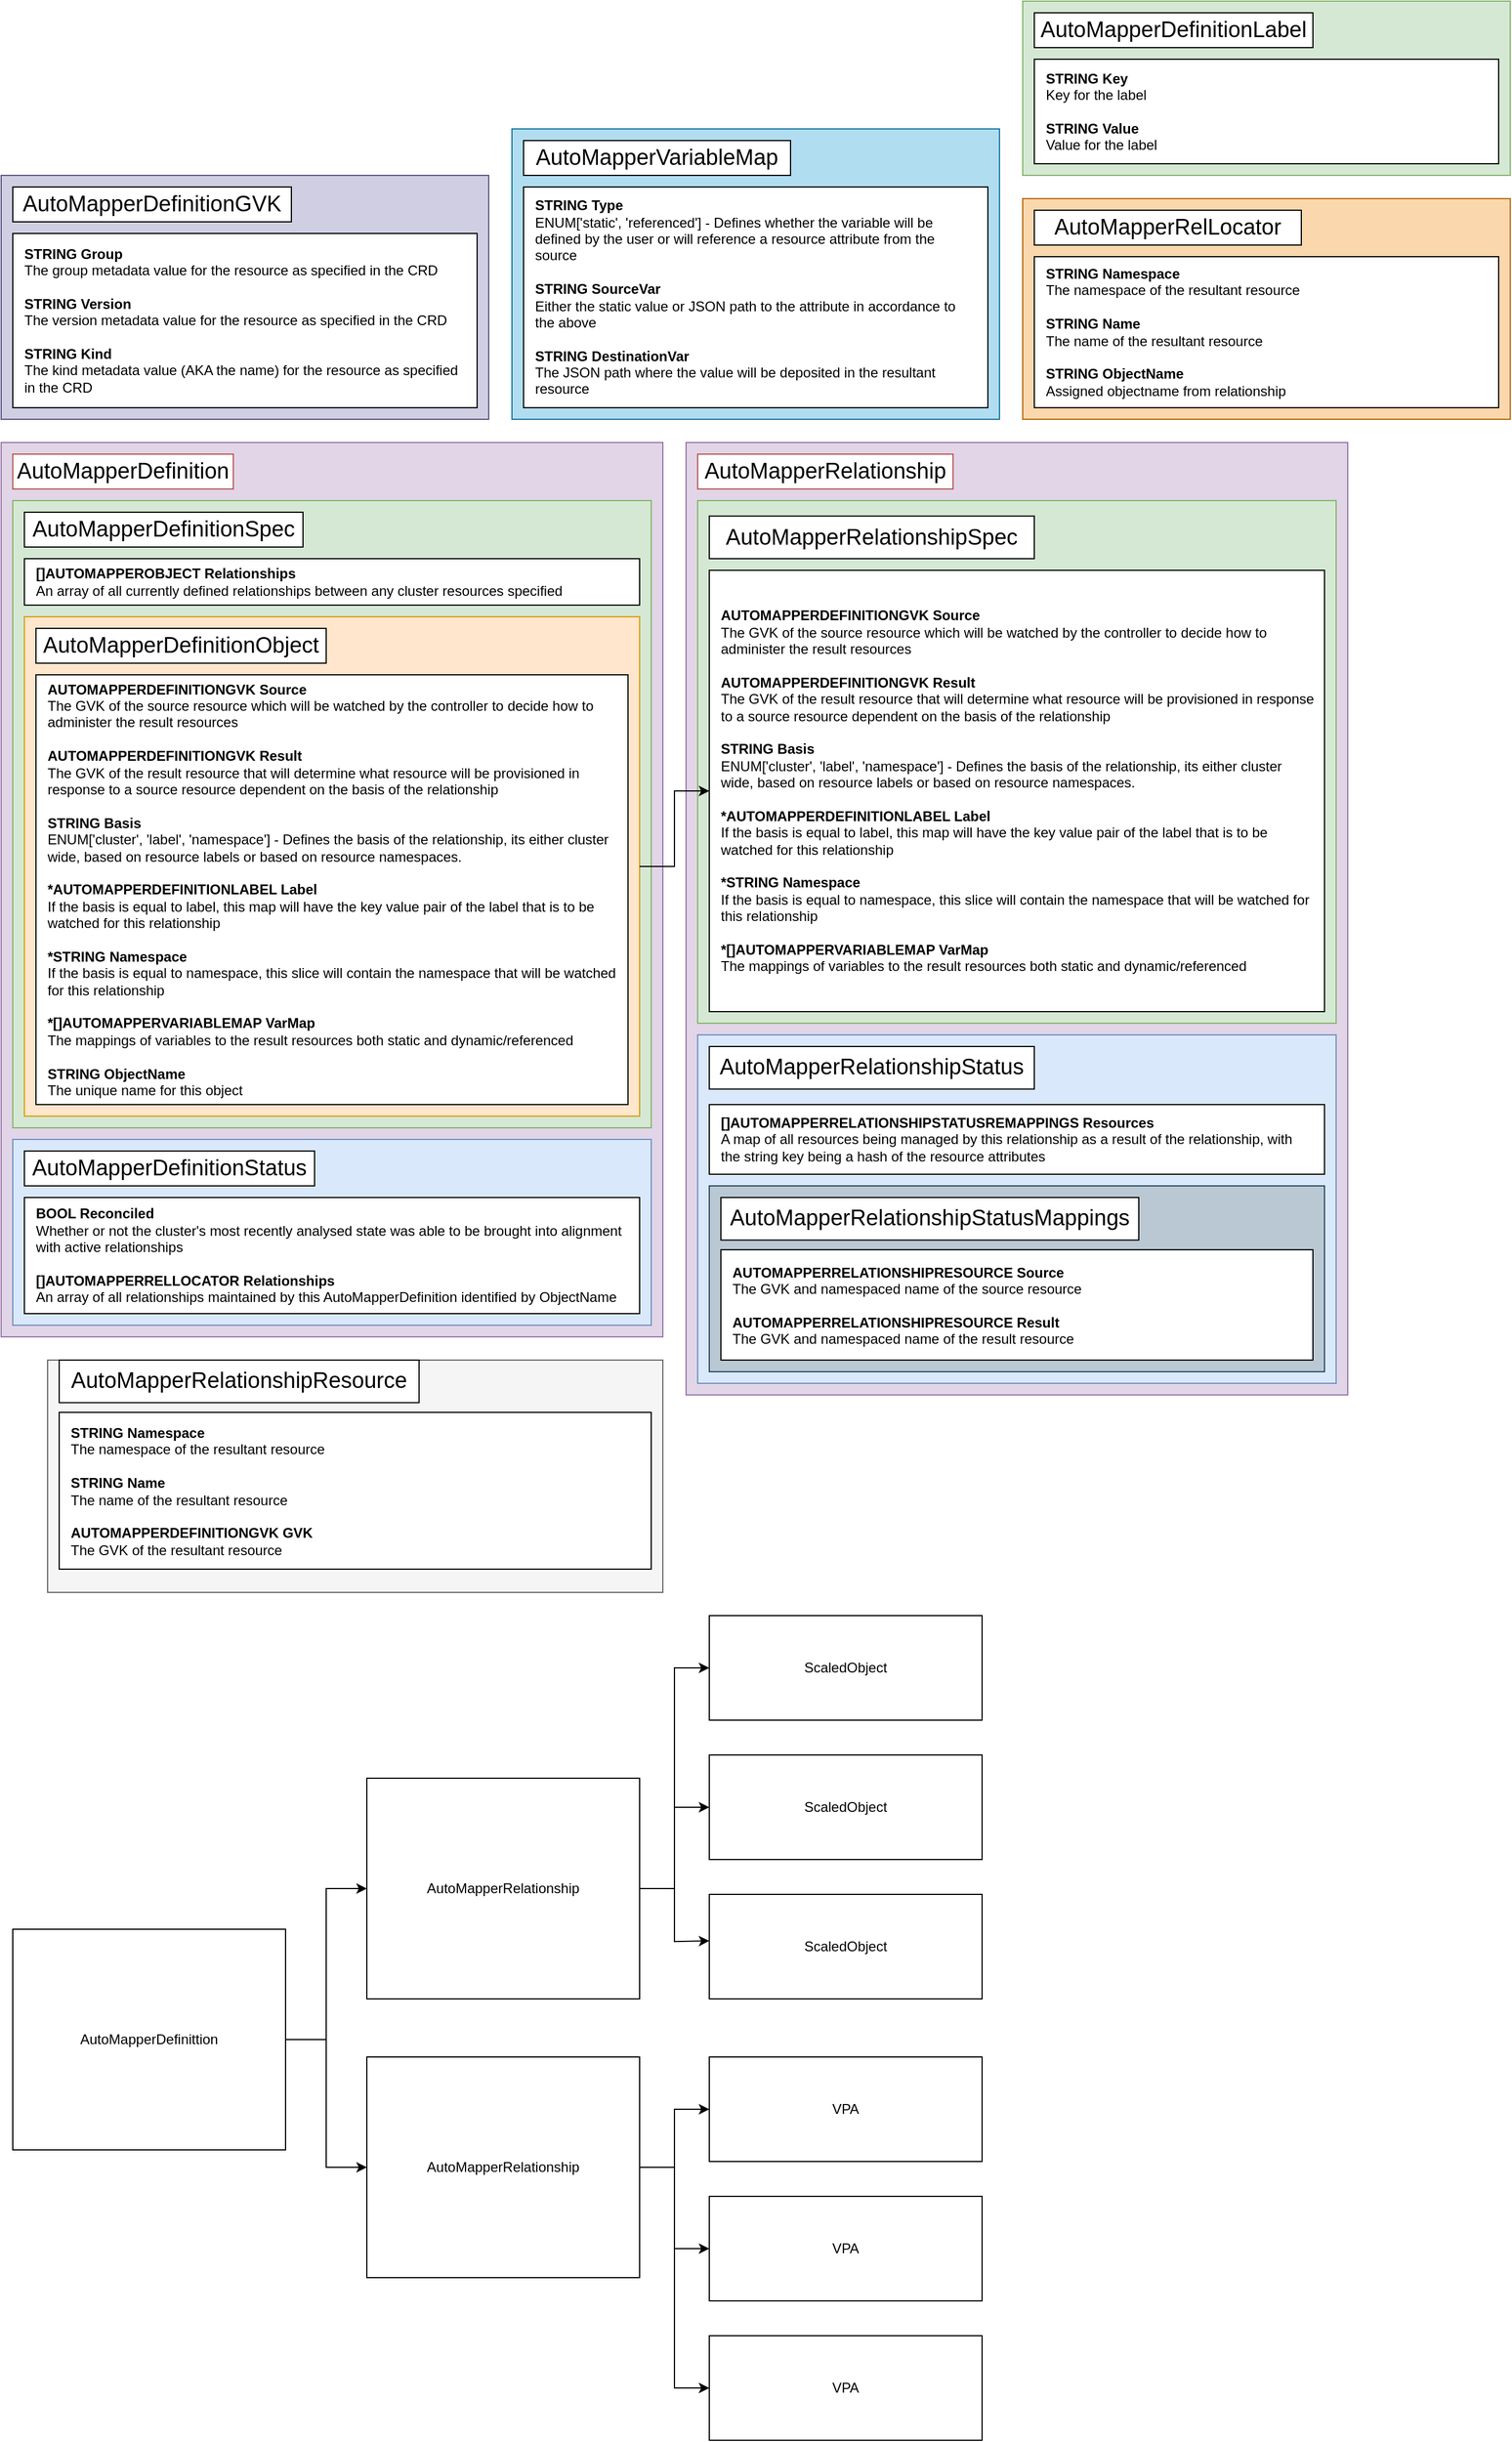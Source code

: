 <mxfile version="27.1.3">
  <diagram name="Page-1" id="Jz4XdLGCITrNXH1o6GpN">
    <mxGraphModel dx="1074" dy="2415" grid="1" gridSize="10" guides="1" tooltips="1" connect="1" arrows="1" fold="1" page="1" pageScale="1" pageWidth="850" pageHeight="1100" math="0" shadow="0">
      <root>
        <mxCell id="0" />
        <mxCell id="1" parent="0" />
        <mxCell id="gCLuCJBF7J6JRoPqPi5N-2" value="" style="rounded=0;whiteSpace=wrap;html=1;fillColor=#e1d5e7;strokeColor=#9673a6;" parent="1" vertex="1">
          <mxGeometry x="50" y="130" width="570" height="770" as="geometry" />
        </mxCell>
        <mxCell id="gCLuCJBF7J6JRoPqPi5N-3" value="AutoMapperDefinition" style="text;html=1;align=center;verticalAlign=middle;whiteSpace=wrap;rounded=0;fontSize=19;fillColor=default;strokeColor=#b85450;" parent="1" vertex="1">
          <mxGeometry x="60" y="140" width="190" height="30" as="geometry" />
        </mxCell>
        <mxCell id="gCLuCJBF7J6JRoPqPi5N-4" value="" style="rounded=0;whiteSpace=wrap;html=1;fillColor=#d5e8d4;strokeColor=#82b366;" parent="1" vertex="1">
          <mxGeometry x="60" y="180" width="550" height="540" as="geometry" />
        </mxCell>
        <mxCell id="gCLuCJBF7J6JRoPqPi5N-5" value="AutoMapperDefinitionSpec" style="text;html=1;align=center;verticalAlign=middle;whiteSpace=wrap;rounded=0;fontSize=19;fillColor=default;gradientColor=none;strokeColor=default;" parent="1" vertex="1">
          <mxGeometry x="70" y="190" width="240" height="30" as="geometry" />
        </mxCell>
        <mxCell id="gCLuCJBF7J6JRoPqPi5N-11" value="" style="group" parent="1" vertex="1" connectable="0">
          <mxGeometry x="60" y="730" width="550" height="160" as="geometry" />
        </mxCell>
        <mxCell id="gCLuCJBF7J6JRoPqPi5N-6" value="" style="rounded=0;whiteSpace=wrap;html=1;fillColor=#dae8fc;strokeColor=#6c8ebf;movable=1;resizable=1;rotatable=1;deletable=1;editable=1;locked=0;connectable=1;" parent="gCLuCJBF7J6JRoPqPi5N-11" vertex="1">
          <mxGeometry width="550" height="160" as="geometry" />
        </mxCell>
        <mxCell id="gCLuCJBF7J6JRoPqPi5N-8" value="&lt;div&gt;&lt;b&gt;BOOL Reconciled&lt;/b&gt;&lt;/div&gt;&lt;div&gt;Whether or not the cluster&#39;s most recently analysed state was able to be brought into alignment with active relationships&lt;/div&gt;&lt;div&gt;&lt;br&gt;&lt;/div&gt;&lt;div&gt;&lt;b&gt;[]AUTOMAPPERRELLOCATOR Relationships&lt;/b&gt;&lt;/div&gt;&lt;div&gt;An array of all relationships maintained by this AutoMapperDefinition identified by ObjectName&lt;/div&gt;" style="rounded=0;whiteSpace=wrap;html=1;align=left;spacing=10;movable=1;resizable=1;rotatable=1;deletable=1;editable=1;locked=0;connectable=1;" parent="gCLuCJBF7J6JRoPqPi5N-11" vertex="1">
          <mxGeometry x="10" y="50" width="530" height="100" as="geometry" />
        </mxCell>
        <mxCell id="gCLuCJBF7J6JRoPqPi5N-7" value="&lt;div&gt;AutoMapperDefinitionStatus&lt;/div&gt;" style="text;html=1;align=center;verticalAlign=middle;whiteSpace=wrap;rounded=0;fontSize=19;fillColor=default;strokeColor=default;movable=1;resizable=1;rotatable=1;deletable=1;editable=1;locked=0;connectable=1;" parent="gCLuCJBF7J6JRoPqPi5N-11" vertex="1">
          <mxGeometry x="10" y="10" width="250" height="30" as="geometry" />
        </mxCell>
        <mxCell id="gCLuCJBF7J6JRoPqPi5N-12" value="" style="group" parent="1" vertex="1" connectable="0">
          <mxGeometry x="70" y="280" width="540" height="510" as="geometry" />
        </mxCell>
        <mxCell id="gCLuCJBF7J6JRoPqPi5N-9" value="" style="rounded=0;whiteSpace=wrap;html=1;fillColor=#ffe6cc;strokeColor=#d79b00;movable=1;resizable=1;rotatable=1;deletable=1;editable=1;locked=0;connectable=1;" parent="gCLuCJBF7J6JRoPqPi5N-12" vertex="1">
          <mxGeometry width="530" height="430" as="geometry" />
        </mxCell>
        <mxCell id="gCLuCJBF7J6JRoPqPi5N-16" value="AutoMapperDefinitionObject" style="text;html=1;align=center;verticalAlign=middle;whiteSpace=wrap;rounded=0;fontSize=19;fillColor=default;gradientColor=none;strokeColor=default;movable=1;resizable=1;rotatable=1;deletable=1;editable=1;locked=0;connectable=1;" parent="gCLuCJBF7J6JRoPqPi5N-12" vertex="1">
          <mxGeometry x="10" y="10" width="250" height="30" as="geometry" />
        </mxCell>
        <mxCell id="gCLuCJBF7J6JRoPqPi5N-20" value="&lt;div&gt;&lt;b&gt;AUTOMAPPERDEFINITIONGVK Source&lt;/b&gt;&lt;/div&gt;&lt;div&gt;The GVK of the source resource which will be watched by the controller to decide how to administer the result resources&lt;/div&gt;&lt;div&gt;&lt;br&gt;&lt;/div&gt;&lt;div&gt;&lt;b&gt;AUTOMAPPERDEFINITIONGVK Result&lt;/b&gt;&lt;/div&gt;&lt;div&gt;The GVK of the result resource that will determine what resource will be provisioned in response to a source resource dependent on the basis of the relationship&lt;/div&gt;&lt;div&gt;&lt;br&gt;&lt;/div&gt;&lt;div&gt;&lt;b&gt;STRING Basis&lt;/b&gt;&lt;/div&gt;&lt;div&gt;ENUM[&#39;cluster&#39;, &#39;label&#39;, &#39;namespace&#39;] - Defines the basis of the relationship, its either cluster wide, based on resource labels or based on resource namespaces.&lt;/div&gt;&lt;div&gt;&lt;br&gt;&lt;/div&gt;&lt;div&gt;&lt;b&gt;*AUTOMAPPERDEFINITIONLABEL Label&lt;/b&gt;&lt;/div&gt;&lt;div&gt;If the basis is equal to label, this map will have the key value pair of the label that is to be watched for this relationship&lt;/div&gt;&lt;div&gt;&lt;br&gt;&lt;/div&gt;&lt;div&gt;&lt;b&gt;*STRING Namespace&lt;/b&gt;&lt;/div&gt;&lt;div&gt;If the basis is equal to namespace, this slice will contain the namespace that will be watched for this relationship&lt;/div&gt;&lt;div&gt;&lt;br&gt;&lt;/div&gt;&lt;div&gt;&lt;b&gt;*[]AUTOMAPPERVARIABLEMAP VarMap&lt;/b&gt;&lt;/div&gt;&lt;div&gt;The mappings of variables to the result resources both static and dynamic/referenced&lt;/div&gt;&lt;div&gt;&lt;br&gt;&lt;/div&gt;&lt;div&gt;&lt;b&gt;STRING ObjectName&lt;/b&gt;&lt;/div&gt;&lt;div&gt;The unique name for this object&lt;/div&gt;" style="rounded=0;whiteSpace=wrap;html=1;align=left;spacing=10;movable=1;resizable=1;rotatable=1;deletable=1;editable=1;locked=0;connectable=1;" parent="gCLuCJBF7J6JRoPqPi5N-12" vertex="1">
          <mxGeometry x="10" y="50" width="510" height="370" as="geometry" />
        </mxCell>
        <mxCell id="gCLuCJBF7J6JRoPqPi5N-13" value="&lt;div&gt;&lt;b&gt;[]AUTOMAPPEROBJECT Relationships&lt;/b&gt;&lt;/div&gt;An array of all currently defined relationships between any cluster resources specified" style="rounded=0;whiteSpace=wrap;html=1;align=left;spacing=10;movable=1;resizable=1;rotatable=1;deletable=1;editable=1;locked=0;connectable=1;" parent="1" vertex="1">
          <mxGeometry x="70" y="230" width="530" height="40" as="geometry" />
        </mxCell>
        <mxCell id="gCLuCJBF7J6JRoPqPi5N-19" value="" style="group" parent="1" vertex="1" connectable="0">
          <mxGeometry x="50" y="-100" width="420" height="210" as="geometry" />
        </mxCell>
        <mxCell id="gCLuCJBF7J6JRoPqPi5N-15" value="" style="rounded=0;whiteSpace=wrap;html=1;fillColor=#d0cee2;strokeColor=#56517e;" parent="gCLuCJBF7J6JRoPqPi5N-19" vertex="1">
          <mxGeometry width="420" height="210" as="geometry" />
        </mxCell>
        <mxCell id="gCLuCJBF7J6JRoPqPi5N-17" value="AutoMapperDefinitionGVK" style="text;html=1;align=center;verticalAlign=middle;whiteSpace=wrap;rounded=0;fontSize=19;fillColor=default;gradientColor=none;strokeColor=default;movable=1;resizable=1;rotatable=1;deletable=1;editable=1;locked=0;connectable=1;" parent="gCLuCJBF7J6JRoPqPi5N-19" vertex="1">
          <mxGeometry x="10" y="10" width="240" height="30" as="geometry" />
        </mxCell>
        <mxCell id="gCLuCJBF7J6JRoPqPi5N-18" value="&lt;div&gt;&lt;b&gt;STRING Group&lt;/b&gt;&lt;/div&gt;&lt;div&gt;The group metadata value for the resource as specified in the CRD&lt;/div&gt;&lt;div&gt;&lt;br&gt;&lt;/div&gt;&lt;div&gt;&lt;b&gt;STRING Version&lt;/b&gt;&lt;/div&gt;&lt;div&gt;The version metadata value for the resource as specified in the CRD&lt;/div&gt;&lt;div&gt;&lt;br&gt;&lt;/div&gt;&lt;div&gt;&lt;b&gt;STRING Kind&lt;/b&gt;&lt;/div&gt;&lt;div&gt;The kind metadata value (AKA the name) for the resource as specified in the CRD&lt;/div&gt;" style="rounded=0;whiteSpace=wrap;html=1;align=left;spacing=10;movable=1;resizable=1;rotatable=1;deletable=1;editable=1;locked=0;connectable=1;" parent="gCLuCJBF7J6JRoPqPi5N-19" vertex="1">
          <mxGeometry x="10" y="50" width="400" height="150" as="geometry" />
        </mxCell>
        <mxCell id="gCLuCJBF7J6JRoPqPi5N-25" value="" style="group" parent="1" vertex="1" connectable="0">
          <mxGeometry x="490" y="-140" width="420" height="250" as="geometry" />
        </mxCell>
        <mxCell id="gCLuCJBF7J6JRoPqPi5N-22" value="" style="rounded=0;whiteSpace=wrap;html=1;fillColor=#b1ddf0;strokeColor=#10739e;" parent="gCLuCJBF7J6JRoPqPi5N-25" vertex="1">
          <mxGeometry width="420" height="250" as="geometry" />
        </mxCell>
        <mxCell id="gCLuCJBF7J6JRoPqPi5N-23" value="AutoMapperVariableMap" style="text;html=1;align=center;verticalAlign=middle;whiteSpace=wrap;rounded=0;fontSize=19;fillColor=default;gradientColor=none;strokeColor=default;movable=1;resizable=1;rotatable=1;deletable=1;editable=1;locked=0;connectable=1;" parent="gCLuCJBF7J6JRoPqPi5N-25" vertex="1">
          <mxGeometry x="10" y="10" width="230" height="30" as="geometry" />
        </mxCell>
        <mxCell id="gCLuCJBF7J6JRoPqPi5N-24" value="&lt;div&gt;&lt;b&gt;STRING Type&lt;/b&gt;&lt;/div&gt;&lt;div&gt;ENUM[&#39;static&#39;, &#39;referenced&#39;] - Defines whether the variable will be defined by the user or will reference a resource attribute from the source&lt;/div&gt;&lt;div&gt;&lt;br&gt;&lt;/div&gt;&lt;div&gt;&lt;b&gt;STRING SourceVar&lt;/b&gt;&lt;/div&gt;&lt;div&gt;Either the static value or JSON path to the attribute in accordance to the above&lt;/div&gt;&lt;div&gt;&lt;br&gt;&lt;/div&gt;&lt;div&gt;&lt;b&gt;STRING DestinationVar&lt;/b&gt;&lt;/div&gt;&lt;div&gt;The JSON path where the value will be deposited in the resultant resource&lt;/div&gt;" style="rounded=0;whiteSpace=wrap;html=1;align=left;spacing=10;movable=1;resizable=1;rotatable=1;deletable=1;editable=1;locked=0;connectable=1;" parent="gCLuCJBF7J6JRoPqPi5N-25" vertex="1">
          <mxGeometry x="10" y="50" width="400" height="190" as="geometry" />
        </mxCell>
        <mxCell id="gCLuCJBF7J6JRoPqPi5N-26" value="" style="rounded=0;whiteSpace=wrap;html=1;fillColor=#e1d5e7;strokeColor=#9673a6;" parent="1" vertex="1">
          <mxGeometry x="640" y="130" width="570" height="820" as="geometry" />
        </mxCell>
        <mxCell id="gCLuCJBF7J6JRoPqPi5N-28" value="AutoMapperRelationship" style="text;html=1;align=center;verticalAlign=middle;whiteSpace=wrap;rounded=0;fontSize=19;fillColor=default;strokeColor=#b85450;" parent="1" vertex="1">
          <mxGeometry x="650" y="140" width="220" height="30" as="geometry" />
        </mxCell>
        <mxCell id="gCLuCJBF7J6JRoPqPi5N-31" value="" style="rounded=0;whiteSpace=wrap;html=1;fillColor=#d5e8d4;strokeColor=#82b366;" parent="1" vertex="1">
          <mxGeometry x="650" y="180" width="550" height="450" as="geometry" />
        </mxCell>
        <mxCell id="gCLuCJBF7J6JRoPqPi5N-39" value="&lt;div&gt;&lt;b&gt;AUTOMAPPERDEFINITIONGVK Source&lt;/b&gt;&lt;/div&gt;&lt;div&gt;The GVK of the source resource which will be watched by the controller to decide how to administer the result resources&lt;/div&gt;&lt;div&gt;&lt;br&gt;&lt;/div&gt;&lt;div&gt;&lt;b&gt;AUTOMAPPERDEFINITIONGVK Result&lt;/b&gt;&lt;/div&gt;&lt;div&gt;The GVK of the result resource that will determine what resource will be provisioned in response to a source resource dependent on the basis of the relationship&lt;/div&gt;&lt;div&gt;&lt;br&gt;&lt;/div&gt;&lt;div&gt;&lt;b&gt;STRING Basis&lt;/b&gt;&lt;/div&gt;&lt;div&gt;ENUM[&#39;cluster&#39;, &#39;label&#39;, &#39;namespace&#39;] - Defines the basis of the relationship, its either cluster wide, based on resource labels or based on resource namespaces.&lt;/div&gt;&lt;div&gt;&lt;br&gt;&lt;/div&gt;&lt;div&gt;&lt;b&gt;*AUTOMAPPERDEFINITIONLABEL Label&lt;/b&gt;&lt;/div&gt;&lt;div&gt;If the basis is equal to label, this map will have the key value pair of the label that is to be watched for this relationship&lt;/div&gt;&lt;div&gt;&lt;br&gt;&lt;/div&gt;&lt;div&gt;&lt;b&gt;*STRING Namespace&lt;/b&gt;&lt;/div&gt;&lt;div&gt;If the basis is equal to namespace, this slice will contain the namespace that will be watched for this relationship&lt;/div&gt;&lt;div&gt;&lt;br&gt;&lt;/div&gt;&lt;div&gt;&lt;b&gt;*[]AUTOMAPPERVARIABLEMAP VarMap&lt;/b&gt;&lt;/div&gt;&lt;div&gt;The mappings of variables to the result resources both static and dynamic/referenced&lt;/div&gt;" style="rounded=0;whiteSpace=wrap;html=1;align=left;spacing=10;movable=1;resizable=1;rotatable=1;deletable=1;editable=1;locked=0;connectable=1;" parent="1" vertex="1">
          <mxGeometry x="660" y="240" width="530" height="380" as="geometry" />
        </mxCell>
        <mxCell id="gCLuCJBF7J6JRoPqPi5N-42" value="&lt;div&gt;AutoMapperRelationshipSpec&lt;/div&gt;" style="text;html=1;align=center;verticalAlign=middle;whiteSpace=wrap;rounded=0;fontSize=19;fillColor=default;strokeColor=default;movable=1;resizable=1;rotatable=1;deletable=1;editable=1;locked=0;connectable=1;" parent="1" vertex="1">
          <mxGeometry x="660" y="193.33" width="280" height="36.67" as="geometry" />
        </mxCell>
        <mxCell id="gCLuCJBF7J6JRoPqPi5N-43" style="edgeStyle=orthogonalEdgeStyle;rounded=0;orthogonalLoop=1;jettySize=auto;html=1;" parent="1" source="gCLuCJBF7J6JRoPqPi5N-9" target="gCLuCJBF7J6JRoPqPi5N-39" edge="1">
          <mxGeometry relative="1" as="geometry" />
        </mxCell>
        <mxCell id="gCLuCJBF7J6JRoPqPi5N-44" value="" style="group" parent="1" vertex="1" connectable="0">
          <mxGeometry x="930" y="-120" width="420" height="250" as="geometry" />
        </mxCell>
        <mxCell id="gCLuCJBF7J6JRoPqPi5N-45" value="" style="rounded=0;whiteSpace=wrap;html=1;fillColor=#fad7ac;strokeColor=#b46504;" parent="gCLuCJBF7J6JRoPqPi5N-44" vertex="1">
          <mxGeometry y="40" width="420" height="190" as="geometry" />
        </mxCell>
        <mxCell id="gCLuCJBF7J6JRoPqPi5N-46" value="AutoMapperRelLocator" style="text;html=1;align=center;verticalAlign=middle;whiteSpace=wrap;rounded=0;fontSize=19;fillColor=default;gradientColor=none;strokeColor=default;movable=1;resizable=1;rotatable=1;deletable=1;editable=1;locked=0;connectable=1;" parent="gCLuCJBF7J6JRoPqPi5N-44" vertex="1">
          <mxGeometry x="10" y="50" width="230" height="30" as="geometry" />
        </mxCell>
        <mxCell id="gCLuCJBF7J6JRoPqPi5N-47" value="&lt;div&gt;&lt;b&gt;STRING Namespace&lt;/b&gt;&lt;/div&gt;&lt;div&gt;The namespace of the resultant resource&amp;nbsp;&lt;/div&gt;&lt;div&gt;&lt;br&gt;&lt;/div&gt;&lt;div&gt;&lt;b&gt;STRING Name&lt;/b&gt;&lt;/div&gt;&lt;div&gt;The name of the resultant resource&lt;/div&gt;&lt;div&gt;&lt;br&gt;&lt;/div&gt;&lt;div&gt;&lt;b&gt;STRING ObjectName&lt;/b&gt;&lt;/div&gt;&lt;div&gt;Assigned objectname from relationship&lt;/div&gt;" style="rounded=0;whiteSpace=wrap;html=1;align=left;spacing=10;movable=1;resizable=1;rotatable=1;deletable=1;editable=1;locked=0;connectable=1;" parent="gCLuCJBF7J6JRoPqPi5N-44" vertex="1">
          <mxGeometry x="10" y="90" width="400" height="130" as="geometry" />
        </mxCell>
        <mxCell id="gCLuCJBF7J6JRoPqPi5N-54" style="edgeStyle=orthogonalEdgeStyle;rounded=0;orthogonalLoop=1;jettySize=auto;html=1;entryX=0;entryY=0.5;entryDx=0;entryDy=0;" parent="1" source="gCLuCJBF7J6JRoPqPi5N-51" target="gCLuCJBF7J6JRoPqPi5N-52" edge="1">
          <mxGeometry relative="1" as="geometry" />
        </mxCell>
        <mxCell id="gCLuCJBF7J6JRoPqPi5N-55" style="edgeStyle=orthogonalEdgeStyle;rounded=0;orthogonalLoop=1;jettySize=auto;html=1;" parent="1" source="gCLuCJBF7J6JRoPqPi5N-51" target="gCLuCJBF7J6JRoPqPi5N-53" edge="1">
          <mxGeometry relative="1" as="geometry" />
        </mxCell>
        <mxCell id="gCLuCJBF7J6JRoPqPi5N-51" value="AutoMapperDefinittion" style="rounded=0;whiteSpace=wrap;html=1;" parent="1" vertex="1">
          <mxGeometry x="60" y="1410" width="235" height="190" as="geometry" />
        </mxCell>
        <mxCell id="gCLuCJBF7J6JRoPqPi5N-60" style="edgeStyle=orthogonalEdgeStyle;rounded=0;orthogonalLoop=1;jettySize=auto;html=1;" parent="1" source="gCLuCJBF7J6JRoPqPi5N-52" edge="1">
          <mxGeometry relative="1" as="geometry">
            <mxPoint x="660" y="1420.059" as="targetPoint" />
          </mxGeometry>
        </mxCell>
        <mxCell id="gCLuCJBF7J6JRoPqPi5N-61" style="edgeStyle=orthogonalEdgeStyle;rounded=0;orthogonalLoop=1;jettySize=auto;html=1;entryX=0;entryY=0.5;entryDx=0;entryDy=0;" parent="1" source="gCLuCJBF7J6JRoPqPi5N-52" target="gCLuCJBF7J6JRoPqPi5N-56" edge="1">
          <mxGeometry relative="1" as="geometry" />
        </mxCell>
        <mxCell id="gCLuCJBF7J6JRoPqPi5N-62" style="edgeStyle=orthogonalEdgeStyle;rounded=0;orthogonalLoop=1;jettySize=auto;html=1;entryX=0;entryY=0.5;entryDx=0;entryDy=0;" parent="1" source="gCLuCJBF7J6JRoPqPi5N-52" target="gCLuCJBF7J6JRoPqPi5N-59" edge="1">
          <mxGeometry relative="1" as="geometry" />
        </mxCell>
        <mxCell id="gCLuCJBF7J6JRoPqPi5N-52" value="AutoMapperRelationship" style="rounded=0;whiteSpace=wrap;html=1;" parent="1" vertex="1">
          <mxGeometry x="365" y="1280" width="235" height="190" as="geometry" />
        </mxCell>
        <mxCell id="gCLuCJBF7J6JRoPqPi5N-65" style="edgeStyle=orthogonalEdgeStyle;rounded=0;orthogonalLoop=1;jettySize=auto;html=1;entryX=0;entryY=0.5;entryDx=0;entryDy=0;" parent="1" source="gCLuCJBF7J6JRoPqPi5N-53" target="gCLuCJBF7J6JRoPqPi5N-64" edge="1">
          <mxGeometry relative="1" as="geometry" />
        </mxCell>
        <mxCell id="gCLuCJBF7J6JRoPqPi5N-69" style="edgeStyle=orthogonalEdgeStyle;rounded=0;orthogonalLoop=1;jettySize=auto;html=1;entryX=0;entryY=0.5;entryDx=0;entryDy=0;" parent="1" source="gCLuCJBF7J6JRoPqPi5N-53" target="gCLuCJBF7J6JRoPqPi5N-67" edge="1">
          <mxGeometry relative="1" as="geometry" />
        </mxCell>
        <mxCell id="gCLuCJBF7J6JRoPqPi5N-70" style="edgeStyle=orthogonalEdgeStyle;rounded=0;orthogonalLoop=1;jettySize=auto;html=1;entryX=0;entryY=0.5;entryDx=0;entryDy=0;" parent="1" source="gCLuCJBF7J6JRoPqPi5N-53" target="gCLuCJBF7J6JRoPqPi5N-66" edge="1">
          <mxGeometry relative="1" as="geometry" />
        </mxCell>
        <mxCell id="gCLuCJBF7J6JRoPqPi5N-53" value="AutoMapperRelationship" style="rounded=0;whiteSpace=wrap;html=1;" parent="1" vertex="1">
          <mxGeometry x="365" y="1520" width="235" height="190" as="geometry" />
        </mxCell>
        <mxCell id="gCLuCJBF7J6JRoPqPi5N-56" value="ScaledObject" style="rounded=0;whiteSpace=wrap;html=1;" parent="1" vertex="1">
          <mxGeometry x="660" y="1260" width="235" height="90" as="geometry" />
        </mxCell>
        <mxCell id="gCLuCJBF7J6JRoPqPi5N-59" value="ScaledObject" style="rounded=0;whiteSpace=wrap;html=1;" parent="1" vertex="1">
          <mxGeometry x="660" y="1140" width="235" height="90" as="geometry" />
        </mxCell>
        <mxCell id="gCLuCJBF7J6JRoPqPi5N-63" value="ScaledObject" style="rounded=0;whiteSpace=wrap;html=1;" parent="1" vertex="1">
          <mxGeometry x="660" y="1380" width="235" height="90" as="geometry" />
        </mxCell>
        <mxCell id="gCLuCJBF7J6JRoPqPi5N-64" value="VPA" style="rounded=0;whiteSpace=wrap;html=1;" parent="1" vertex="1">
          <mxGeometry x="660" y="1520" width="235" height="90" as="geometry" />
        </mxCell>
        <mxCell id="gCLuCJBF7J6JRoPqPi5N-66" value="VPA" style="rounded=0;whiteSpace=wrap;html=1;" parent="1" vertex="1">
          <mxGeometry x="660" y="1760" width="235" height="90" as="geometry" />
        </mxCell>
        <mxCell id="gCLuCJBF7J6JRoPqPi5N-67" value="VPA" style="rounded=0;whiteSpace=wrap;html=1;" parent="1" vertex="1">
          <mxGeometry x="660" y="1640" width="235" height="90" as="geometry" />
        </mxCell>
        <mxCell id="acV9nJXrhjiphXpV1__c-1" value="" style="rounded=0;whiteSpace=wrap;html=1;fillColor=#f5f5f5;fontColor=#333333;strokeColor=#666666;" vertex="1" parent="1">
          <mxGeometry x="90" y="920" width="530" height="200" as="geometry" />
        </mxCell>
        <mxCell id="acV9nJXrhjiphXpV1__c-2" value="AutoMapperRelationshipResource" style="text;html=1;align=center;verticalAlign=middle;whiteSpace=wrap;rounded=0;fontSize=19;fillColor=default;strokeColor=default;movable=1;resizable=1;rotatable=1;deletable=1;editable=1;locked=0;connectable=1;" vertex="1" parent="1">
          <mxGeometry x="100" y="920" width="310" height="36.67" as="geometry" />
        </mxCell>
        <mxCell id="acV9nJXrhjiphXpV1__c-3" value="&lt;div&gt;&lt;b&gt;STRING Namespace&lt;/b&gt;&lt;/div&gt;&lt;div&gt;The namespace of the resultant resource&amp;nbsp;&lt;/div&gt;&lt;div&gt;&lt;br&gt;&lt;/div&gt;&lt;div&gt;&lt;b&gt;STRING Name&lt;/b&gt;&lt;/div&gt;&lt;div&gt;The name of the resultant resource&lt;/div&gt;&lt;div&gt;&lt;br&gt;&lt;/div&gt;&lt;div&gt;&lt;b&gt;AUTOMAPPERDEFINITIONGVK GVK&lt;/b&gt;&lt;/div&gt;&lt;div&gt;The GVK of the resultant resource&lt;/div&gt;" style="rounded=0;whiteSpace=wrap;html=1;align=left;spacing=10;movable=1;resizable=1;rotatable=1;deletable=1;editable=1;locked=0;connectable=1;" vertex="1" parent="1">
          <mxGeometry x="100" y="965" width="510" height="135" as="geometry" />
        </mxCell>
        <mxCell id="gCLuCJBF7J6JRoPqPi5N-33" value="" style="rounded=0;whiteSpace=wrap;html=1;fillColor=#dae8fc;strokeColor=#6c8ebf;movable=1;resizable=1;rotatable=1;deletable=1;editable=1;locked=0;connectable=1;" parent="1" vertex="1">
          <mxGeometry x="650" y="640" width="550" height="300" as="geometry" />
        </mxCell>
        <mxCell id="gCLuCJBF7J6JRoPqPi5N-40" value="" style="group" parent="1" vertex="1" connectable="0">
          <mxGeometry x="660" y="650" width="530" height="320" as="geometry" />
        </mxCell>
        <mxCell id="gCLuCJBF7J6JRoPqPi5N-34" value="&lt;div&gt;&lt;b&gt;[]AUTOMAPPERRELATIONSHIPSTATUSREMAPPINGS Resources&lt;/b&gt;&lt;/div&gt;&lt;div&gt;A map of all resources being managed by this relationship as a result of the relationship, with the string key being a hash of the resource attributes&lt;/div&gt;" style="rounded=0;whiteSpace=wrap;html=1;align=left;spacing=10;movable=1;resizable=1;rotatable=1;deletable=1;editable=1;locked=0;connectable=1;" parent="gCLuCJBF7J6JRoPqPi5N-40" vertex="1">
          <mxGeometry y="50" width="530" height="60" as="geometry" />
        </mxCell>
        <mxCell id="gCLuCJBF7J6JRoPqPi5N-35" value="&lt;div&gt;AutoMapperRelationshipStatus&lt;/div&gt;" style="text;html=1;align=center;verticalAlign=middle;whiteSpace=wrap;rounded=0;fontSize=19;fillColor=default;strokeColor=default;movable=1;resizable=1;rotatable=1;deletable=1;editable=1;locked=0;connectable=1;" parent="gCLuCJBF7J6JRoPqPi5N-40" vertex="1">
          <mxGeometry width="280" height="36.67" as="geometry" />
        </mxCell>
        <mxCell id="gCLuCJBF7J6JRoPqPi5N-36" value="" style="rounded=0;whiteSpace=wrap;html=1;fillColor=#bac8d3;strokeColor=#23445d;" parent="gCLuCJBF7J6JRoPqPi5N-40" vertex="1">
          <mxGeometry y="120" width="530" height="160" as="geometry" />
        </mxCell>
        <mxCell id="gCLuCJBF7J6JRoPqPi5N-37" value="AutoMapperRelationshipStatusMappings" style="text;html=1;align=center;verticalAlign=middle;whiteSpace=wrap;rounded=0;fontSize=19;fillColor=default;strokeColor=default;movable=1;resizable=1;rotatable=1;deletable=1;editable=1;locked=0;connectable=1;" parent="gCLuCJBF7J6JRoPqPi5N-40" vertex="1">
          <mxGeometry x="10" y="130" width="360" height="36.67" as="geometry" />
        </mxCell>
        <mxCell id="gCLuCJBF7J6JRoPqPi5N-38" value="&lt;div&gt;&lt;b&gt;AUTOMAPPERRELATIONSHIPRESOURCE Source&lt;/b&gt;&lt;/div&gt;&lt;div&gt;The GVK and namespaced name of the source resource&lt;/div&gt;&lt;div&gt;&lt;br&gt;&lt;/div&gt;&lt;div&gt;&lt;b&gt;AUTOMAPPERRELATIONSHIPRESOURCE Result&lt;/b&gt;&lt;/div&gt;&lt;div&gt;The GVK and namespaced name of the result resource&lt;/div&gt;" style="rounded=0;whiteSpace=wrap;html=1;align=left;spacing=10;movable=1;resizable=1;rotatable=1;deletable=1;editable=1;locked=0;connectable=1;" parent="gCLuCJBF7J6JRoPqPi5N-40" vertex="1">
          <mxGeometry x="10" y="175" width="510" height="95" as="geometry" />
        </mxCell>
        <mxCell id="acV9nJXrhjiphXpV1__c-8" value="" style="group" vertex="1" connectable="0" parent="1">
          <mxGeometry x="930" y="-250" width="420" height="150" as="geometry" />
        </mxCell>
        <mxCell id="acV9nJXrhjiphXpV1__c-5" value="" style="rounded=0;whiteSpace=wrap;html=1;fillColor=#d5e8d4;strokeColor=#82b366;movable=1;resizable=1;rotatable=1;deletable=1;editable=1;locked=0;connectable=1;" vertex="1" parent="acV9nJXrhjiphXpV1__c-8">
          <mxGeometry width="420" height="150" as="geometry" />
        </mxCell>
        <mxCell id="acV9nJXrhjiphXpV1__c-6" value="AutoMapperDefinitionLabel" style="text;html=1;align=center;verticalAlign=middle;whiteSpace=wrap;rounded=0;fontSize=19;fillColor=default;gradientColor=none;strokeColor=default;movable=1;resizable=1;rotatable=1;deletable=1;editable=1;locked=0;connectable=1;" vertex="1" parent="acV9nJXrhjiphXpV1__c-8">
          <mxGeometry x="10" y="10" width="240" height="30" as="geometry" />
        </mxCell>
        <mxCell id="acV9nJXrhjiphXpV1__c-7" value="&lt;div&gt;&lt;b&gt;STRING Key&lt;/b&gt;&lt;/div&gt;&lt;div&gt;Key for the label&lt;/div&gt;&lt;div&gt;&lt;br&gt;&lt;/div&gt;&lt;div&gt;&lt;b&gt;STRING Value&lt;/b&gt;&lt;/div&gt;&lt;div&gt;Value for the label&lt;/div&gt;" style="rounded=0;whiteSpace=wrap;html=1;align=left;spacing=10;movable=1;resizable=1;rotatable=1;deletable=1;editable=1;locked=0;connectable=1;" vertex="1" parent="acV9nJXrhjiphXpV1__c-8">
          <mxGeometry x="10" y="50" width="400" height="90" as="geometry" />
        </mxCell>
      </root>
    </mxGraphModel>
  </diagram>
</mxfile>
